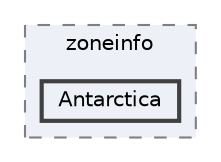 digraph "C:/Users/LukeMabie/documents/Development/Password_Saver_Using_Django-master/venv/Lib/site-packages/tzdata/zoneinfo/Antarctica"
{
 // LATEX_PDF_SIZE
  bgcolor="transparent";
  edge [fontname=Helvetica,fontsize=10,labelfontname=Helvetica,labelfontsize=10];
  node [fontname=Helvetica,fontsize=10,shape=box,height=0.2,width=0.4];
  compound=true
  subgraph clusterdir_69b43db2d9c4aece86ab9c1028355e0c {
    graph [ bgcolor="#edf0f7", pencolor="grey50", label="zoneinfo", fontname=Helvetica,fontsize=10 style="filled,dashed", URL="dir_69b43db2d9c4aece86ab9c1028355e0c.html",tooltip=""]
  dir_2b3988669c49e6647527a3b2acab3c50 [label="Antarctica", fillcolor="#edf0f7", color="grey25", style="filled,bold", URL="dir_2b3988669c49e6647527a3b2acab3c50.html",tooltip=""];
  }
}
